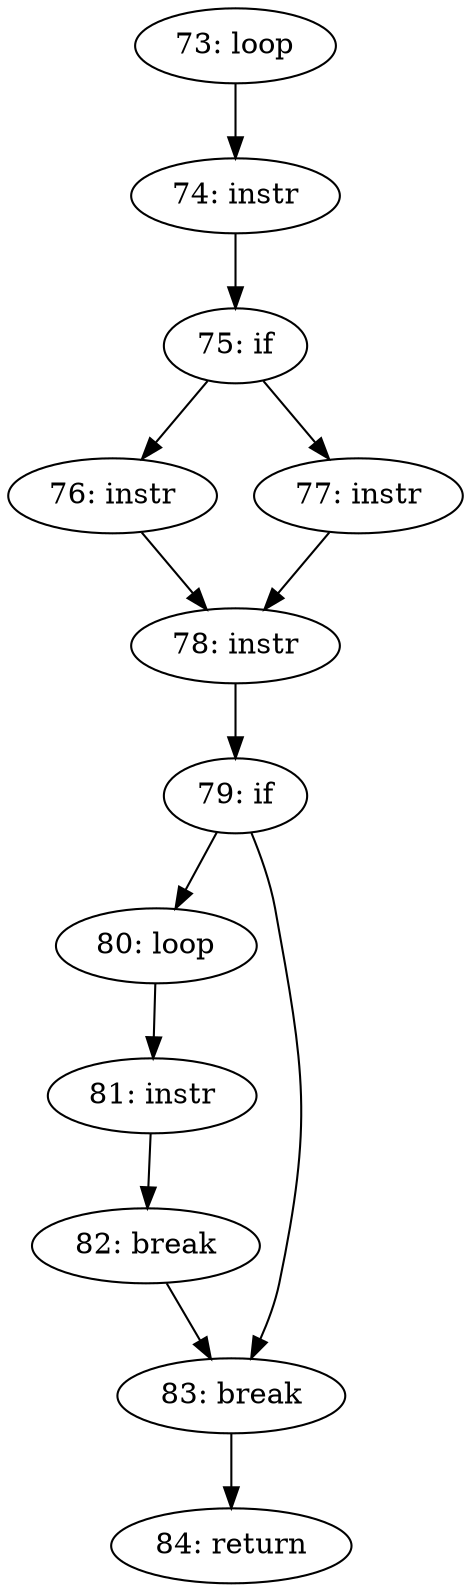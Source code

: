 digraph CFG_skb_queue_next {
73 [label="73: loop"]
	73 -> 74
74 [label="74: instr"]
	74 -> 75
75 [label="75: if"]
	75 -> 76
	75 -> 77
76 [label="76: instr"]
	76 -> 78
77 [label="77: instr"]
	77 -> 78
78 [label="78: instr"]
	78 -> 79
79 [label="79: if"]
	79 -> 80
	79 -> 83
80 [label="80: loop"]
	80 -> 81
81 [label="81: instr"]
	81 -> 82
82 [label="82: break"]
	82 -> 83
83 [label="83: break"]
	83 -> 84
84 [label="84: return"]
	
}
